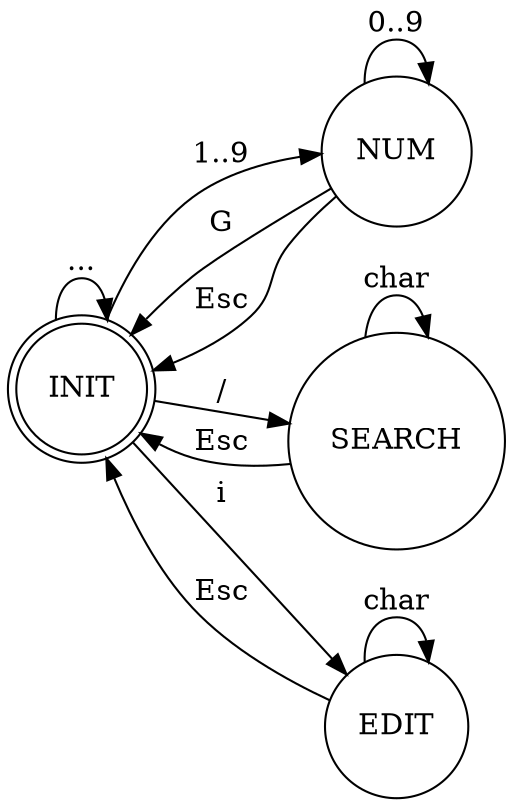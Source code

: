 digraph {
  rankdir=LR;
  node [shape = doublecircle]; INIT;
  node [shape = circle];
  INIT -> INIT [ label = "..." ];
  INIT -> NUM [ label = "1..9" ];
  NUM -> NUM [ label = "0..9" ];
  NUM -> INIT [ label = "G" ];
  NUM -> INIT [ label = "Esc" ];
  INIT -> SEARCH [ label = "/" ];
  SEARCH -> SEARCH [ label = "char" ];
  SEARCH -> INIT [ label = "Esc" ];
  INIT -> EDIT [ label = "i" ];
  EDIT -> EDIT [ label = "char" ];
  EDIT -> INIT [ label = "Esc" ];
}
